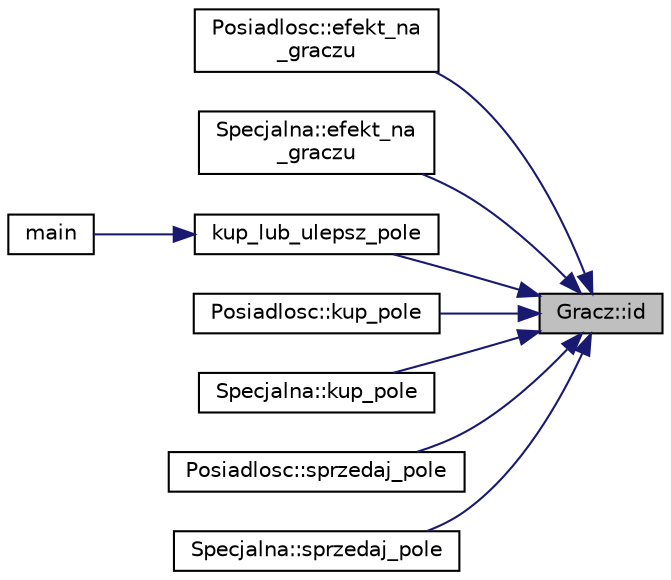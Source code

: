 digraph "Gracz::id"
{
 // LATEX_PDF_SIZE
  edge [fontname="Helvetica",fontsize="10",labelfontname="Helvetica",labelfontsize="10"];
  node [fontname="Helvetica",fontsize="10",shape=record];
  rankdir="RL";
  Node1 [label="Gracz::id",height=0.2,width=0.4,color="black", fillcolor="grey75", style="filled", fontcolor="black",tooltip=" "];
  Node1 -> Node2 [dir="back",color="midnightblue",fontsize="10",style="solid"];
  Node2 [label="Posiadlosc::efekt_na\l_graczu",height=0.2,width=0.4,color="black", fillcolor="white", style="filled",URL="$class_posiadlosc.html#a0e84f1a1b27c142d552e615ec0141780",tooltip=" "];
  Node1 -> Node3 [dir="back",color="midnightblue",fontsize="10",style="solid"];
  Node3 [label="Specjalna::efekt_na\l_graczu",height=0.2,width=0.4,color="black", fillcolor="white", style="filled",URL="$class_specjalna.html#a29eda8c094c1aac1f9cee1ea43b32f6f",tooltip=" "];
  Node1 -> Node4 [dir="back",color="midnightblue",fontsize="10",style="solid"];
  Node4 [label="kup_lub_ulepsz_pole",height=0.2,width=0.4,color="black", fillcolor="white", style="filled",URL="$monopoly_8h.html#af55cc3e4378826a9e3ae6e8f8a02928a",tooltip=" "];
  Node4 -> Node5 [dir="back",color="midnightblue",fontsize="10",style="solid"];
  Node5 [label="main",height=0.2,width=0.4,color="black", fillcolor="white", style="filled",URL="$main_8cpp.html#ae66f6b31b5ad750f1fe042a706a4e3d4",tooltip=" "];
  Node1 -> Node6 [dir="back",color="midnightblue",fontsize="10",style="solid"];
  Node6 [label="Posiadlosc::kup_pole",height=0.2,width=0.4,color="black", fillcolor="white", style="filled",URL="$class_posiadlosc.html#a28d425abb542d0e98d00fa2da4b84000",tooltip=" "];
  Node1 -> Node7 [dir="back",color="midnightblue",fontsize="10",style="solid"];
  Node7 [label="Specjalna::kup_pole",height=0.2,width=0.4,color="black", fillcolor="white", style="filled",URL="$class_specjalna.html#a23940b15662794ce9b7a2d49bb2a6e2a",tooltip=" "];
  Node1 -> Node8 [dir="back",color="midnightblue",fontsize="10",style="solid"];
  Node8 [label="Posiadlosc::sprzedaj_pole",height=0.2,width=0.4,color="black", fillcolor="white", style="filled",URL="$class_posiadlosc.html#a6cfe94657ed317c032fff7d8ca5df889",tooltip=" "];
  Node1 -> Node9 [dir="back",color="midnightblue",fontsize="10",style="solid"];
  Node9 [label="Specjalna::sprzedaj_pole",height=0.2,width=0.4,color="black", fillcolor="white", style="filled",URL="$class_specjalna.html#a167aa7f6c6d5af9134f32d73e6cc57ce",tooltip=" "];
}
